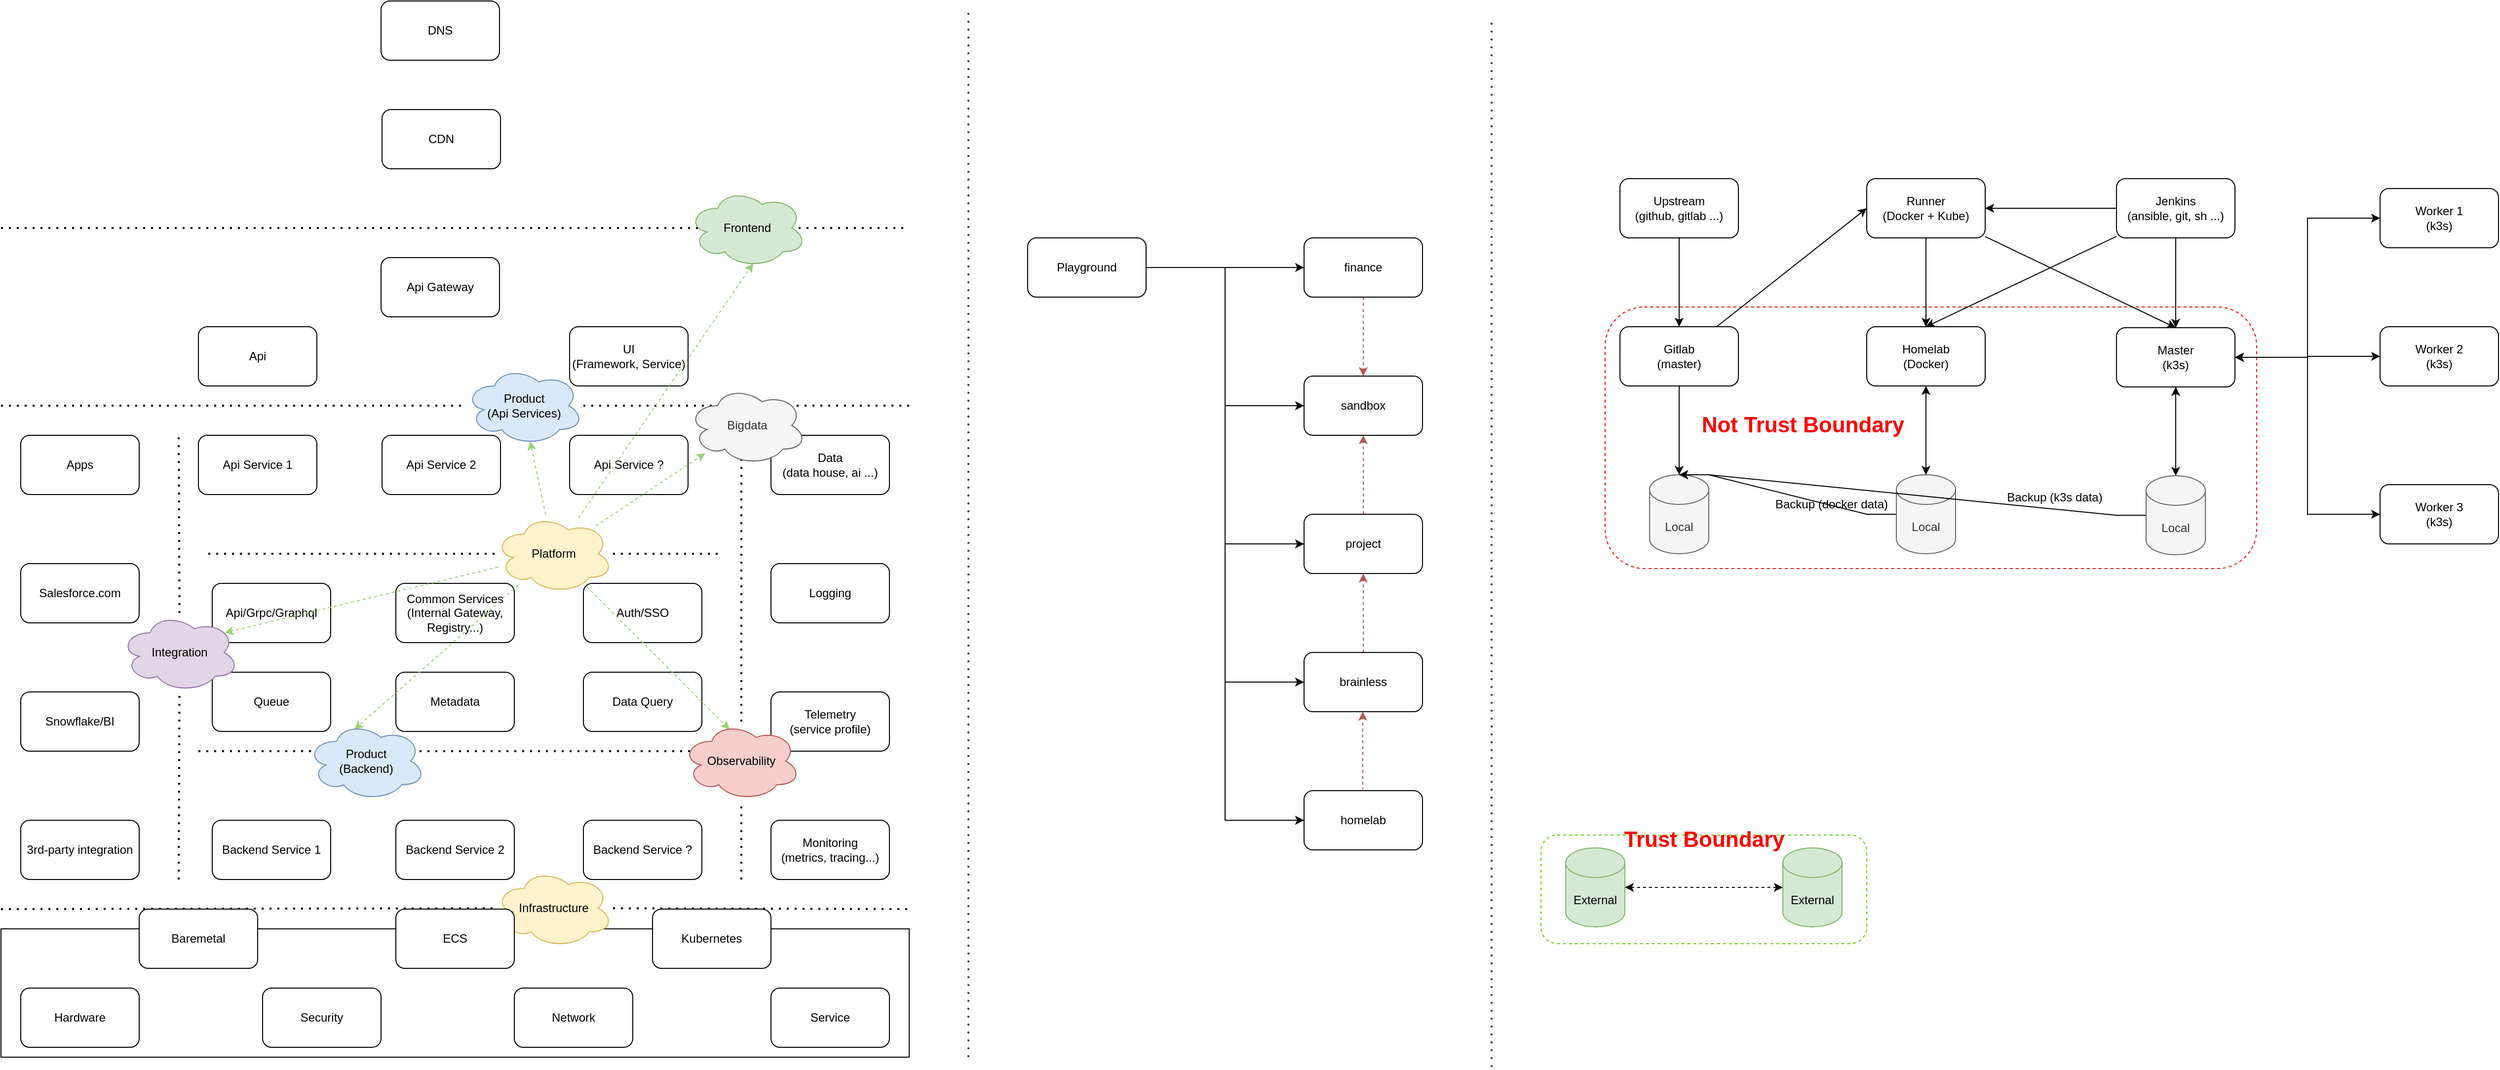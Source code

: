 <mxfile version="20.4.1" type="github">
  <diagram id="D4fAzZKvlrdj8TOEy_m-" name="Page-1">
    <mxGraphModel dx="1100" dy="1968" grid="1" gridSize="10" guides="1" tooltips="1" connect="1" arrows="1" fold="1" page="1" pageScale="1" pageWidth="850" pageHeight="1100" math="0" shadow="0">
      <root>
        <mxCell id="0" />
        <mxCell id="1" parent="0" />
        <mxCell id="CbuYBXAXurraJ-CGKKPz-29" value="" style="rounded=1;whiteSpace=wrap;html=1;dashed=1;fillColor=none;strokeColor=#FF0000;" parent="1" vertex="1">
          <mxGeometry x="1665" y="70" width="660" height="265" as="geometry" />
        </mxCell>
        <mxCell id="m_vW4j6HjIQTjGsOd7-y-6" value="" style="rounded=0;whiteSpace=wrap;html=1;" parent="1" vertex="1">
          <mxGeometry x="40" y="700" width="920" height="130" as="geometry" />
        </mxCell>
        <mxCell id="m_vW4j6HjIQTjGsOd7-y-1" value="" style="endArrow=none;dashed=1;html=1;dashPattern=1 3;strokeWidth=2;rounded=0;startArrow=none;" parent="1" source="m_vW4j6HjIQTjGsOd7-y-59" edge="1">
          <mxGeometry width="50" height="50" relative="1" as="geometry">
            <mxPoint x="40" y="680" as="sourcePoint" />
            <mxPoint x="960" y="680" as="targetPoint" />
          </mxGeometry>
        </mxCell>
        <mxCell id="m_vW4j6HjIQTjGsOd7-y-2" value="Hardware" style="rounded=1;whiteSpace=wrap;html=1;" parent="1" vertex="1">
          <mxGeometry x="60" y="760" width="120" height="60" as="geometry" />
        </mxCell>
        <mxCell id="m_vW4j6HjIQTjGsOd7-y-3" value="Security" style="rounded=1;whiteSpace=wrap;html=1;" parent="1" vertex="1">
          <mxGeometry x="305" y="760" width="120" height="60" as="geometry" />
        </mxCell>
        <mxCell id="m_vW4j6HjIQTjGsOd7-y-4" value="Network" style="rounded=1;whiteSpace=wrap;html=1;" parent="1" vertex="1">
          <mxGeometry x="560" y="760" width="120" height="60" as="geometry" />
        </mxCell>
        <mxCell id="m_vW4j6HjIQTjGsOd7-y-5" value="Service" style="rounded=1;whiteSpace=wrap;html=1;" parent="1" vertex="1">
          <mxGeometry x="820" y="760" width="120" height="60" as="geometry" />
        </mxCell>
        <mxCell id="m_vW4j6HjIQTjGsOd7-y-7" value="Monitoring&lt;br&gt;(metrics, tracing...)" style="rounded=1;whiteSpace=wrap;html=1;" parent="1" vertex="1">
          <mxGeometry x="820" y="590" width="120" height="60" as="geometry" />
        </mxCell>
        <mxCell id="m_vW4j6HjIQTjGsOd7-y-8" value="Telemetry&lt;br&gt;(service profile)" style="rounded=1;whiteSpace=wrap;html=1;" parent="1" vertex="1">
          <mxGeometry x="820" y="460" width="120" height="60" as="geometry" />
        </mxCell>
        <mxCell id="m_vW4j6HjIQTjGsOd7-y-9" value="Logging" style="rounded=1;whiteSpace=wrap;html=1;" parent="1" vertex="1">
          <mxGeometry x="820" y="330" width="120" height="60" as="geometry" />
        </mxCell>
        <mxCell id="m_vW4j6HjIQTjGsOd7-y-10" value="Data&lt;br&gt;(data house, ai ...)" style="rounded=1;whiteSpace=wrap;html=1;" parent="1" vertex="1">
          <mxGeometry x="820" y="200" width="120" height="60" as="geometry" />
        </mxCell>
        <mxCell id="m_vW4j6HjIQTjGsOd7-y-11" value="3rd-party integration" style="rounded=1;whiteSpace=wrap;html=1;" parent="1" vertex="1">
          <mxGeometry x="60" y="590" width="120" height="60" as="geometry" />
        </mxCell>
        <mxCell id="m_vW4j6HjIQTjGsOd7-y-12" value="Snowflake/BI" style="rounded=1;whiteSpace=wrap;html=1;" parent="1" vertex="1">
          <mxGeometry x="60" y="460" width="120" height="60" as="geometry" />
        </mxCell>
        <mxCell id="m_vW4j6HjIQTjGsOd7-y-13" value="Salesforce.com" style="rounded=1;whiteSpace=wrap;html=1;" parent="1" vertex="1">
          <mxGeometry x="60" y="330" width="120" height="60" as="geometry" />
        </mxCell>
        <mxCell id="m_vW4j6HjIQTjGsOd7-y-14" value="Apps" style="rounded=1;whiteSpace=wrap;html=1;" parent="1" vertex="1">
          <mxGeometry x="60" y="200" width="120" height="60" as="geometry" />
        </mxCell>
        <mxCell id="m_vW4j6HjIQTjGsOd7-y-15" value="" style="endArrow=none;dashed=1;html=1;dashPattern=1 3;strokeWidth=2;rounded=0;startArrow=none;" parent="1" source="m_vW4j6HjIQTjGsOd7-y-61" edge="1">
          <mxGeometry width="50" height="50" relative="1" as="geometry">
            <mxPoint x="220" y="650" as="sourcePoint" />
            <mxPoint x="220" y="200" as="targetPoint" />
          </mxGeometry>
        </mxCell>
        <mxCell id="m_vW4j6HjIQTjGsOd7-y-16" value="" style="endArrow=none;dashed=1;html=1;dashPattern=1 3;strokeWidth=2;rounded=0;startArrow=none;" parent="1" source="m_vW4j6HjIQTjGsOd7-y-50" edge="1">
          <mxGeometry width="50" height="50" relative="1" as="geometry">
            <mxPoint x="790" y="650" as="sourcePoint" />
            <mxPoint x="790" y="200" as="targetPoint" />
          </mxGeometry>
        </mxCell>
        <mxCell id="m_vW4j6HjIQTjGsOd7-y-19" value="Api/Grpc/Graphql" style="rounded=1;whiteSpace=wrap;html=1;" parent="1" vertex="1">
          <mxGeometry x="254" y="350" width="120" height="60" as="geometry" />
        </mxCell>
        <mxCell id="m_vW4j6HjIQTjGsOd7-y-20" value="Queue" style="rounded=1;whiteSpace=wrap;html=1;" parent="1" vertex="1">
          <mxGeometry x="254" y="440" width="120" height="60" as="geometry" />
        </mxCell>
        <mxCell id="m_vW4j6HjIQTjGsOd7-y-21" value="Data Query" style="rounded=1;whiteSpace=wrap;html=1;" parent="1" vertex="1">
          <mxGeometry x="630" y="440" width="120" height="60" as="geometry" />
        </mxCell>
        <mxCell id="m_vW4j6HjIQTjGsOd7-y-22" value="Common Services&lt;br&gt;(Internal Gateway, Registry...)" style="rounded=1;whiteSpace=wrap;html=1;" parent="1" vertex="1">
          <mxGeometry x="440" y="350" width="120" height="60" as="geometry" />
        </mxCell>
        <mxCell id="m_vW4j6HjIQTjGsOd7-y-23" value="" style="endArrow=none;dashed=1;html=1;dashPattern=1 3;strokeWidth=2;rounded=0;" parent="1" edge="1">
          <mxGeometry width="50" height="50" relative="1" as="geometry">
            <mxPoint x="240" y="520" as="sourcePoint" />
            <mxPoint x="760" y="520" as="targetPoint" />
          </mxGeometry>
        </mxCell>
        <mxCell id="m_vW4j6HjIQTjGsOd7-y-24" value="" style="endArrow=none;dashed=1;html=1;dashPattern=1 3;strokeWidth=2;rounded=0;startArrow=none;" parent="1" source="m_vW4j6HjIQTjGsOd7-y-52" edge="1">
          <mxGeometry width="50" height="50" relative="1" as="geometry">
            <mxPoint x="250" y="320" as="sourcePoint" />
            <mxPoint x="770" y="320" as="targetPoint" />
          </mxGeometry>
        </mxCell>
        <mxCell id="m_vW4j6HjIQTjGsOd7-y-25" value="Backend Service 1" style="rounded=1;whiteSpace=wrap;html=1;" parent="1" vertex="1">
          <mxGeometry x="254" y="590" width="120" height="60" as="geometry" />
        </mxCell>
        <mxCell id="m_vW4j6HjIQTjGsOd7-y-26" value="Backend Service 2" style="rounded=1;whiteSpace=wrap;html=1;" parent="1" vertex="1">
          <mxGeometry x="440" y="590" width="120" height="60" as="geometry" />
        </mxCell>
        <mxCell id="m_vW4j6HjIQTjGsOd7-y-27" value="Backend Service ?" style="rounded=1;whiteSpace=wrap;html=1;" parent="1" vertex="1">
          <mxGeometry x="630" y="590" width="120" height="60" as="geometry" />
        </mxCell>
        <mxCell id="m_vW4j6HjIQTjGsOd7-y-28" value="Api Service 1" style="rounded=1;whiteSpace=wrap;html=1;" parent="1" vertex="1">
          <mxGeometry x="240" y="200" width="120" height="60" as="geometry" />
        </mxCell>
        <mxCell id="m_vW4j6HjIQTjGsOd7-y-29" value="Api Service 2" style="rounded=1;whiteSpace=wrap;html=1;" parent="1" vertex="1">
          <mxGeometry x="426" y="200" width="120" height="60" as="geometry" />
        </mxCell>
        <mxCell id="m_vW4j6HjIQTjGsOd7-y-30" value="Api Service ?" style="rounded=1;whiteSpace=wrap;html=1;" parent="1" vertex="1">
          <mxGeometry x="616" y="200" width="120" height="60" as="geometry" />
        </mxCell>
        <mxCell id="m_vW4j6HjIQTjGsOd7-y-31" value="" style="endArrow=none;dashed=1;html=1;dashPattern=1 3;strokeWidth=2;rounded=0;startArrow=none;" parent="1" source="m_vW4j6HjIQTjGsOd7-y-53" edge="1">
          <mxGeometry width="50" height="50" relative="1" as="geometry">
            <mxPoint x="40" y="170" as="sourcePoint" />
            <mxPoint x="960" y="170" as="targetPoint" />
          </mxGeometry>
        </mxCell>
        <mxCell id="m_vW4j6HjIQTjGsOd7-y-32" value="Api Gateway" style="rounded=1;whiteSpace=wrap;html=1;" parent="1" vertex="1">
          <mxGeometry x="425" y="20" width="120" height="60" as="geometry" />
        </mxCell>
        <mxCell id="m_vW4j6HjIQTjGsOd7-y-33" value="Auth/SSO" style="rounded=1;whiteSpace=wrap;html=1;" parent="1" vertex="1">
          <mxGeometry x="630" y="350" width="120" height="60" as="geometry" />
        </mxCell>
        <mxCell id="m_vW4j6HjIQTjGsOd7-y-34" value="Metadata" style="rounded=1;whiteSpace=wrap;html=1;" parent="1" vertex="1">
          <mxGeometry x="440" y="440" width="120" height="60" as="geometry" />
        </mxCell>
        <mxCell id="m_vW4j6HjIQTjGsOd7-y-35" value="UI&lt;br&gt;(Framework, Service)" style="rounded=1;whiteSpace=wrap;html=1;" parent="1" vertex="1">
          <mxGeometry x="616" y="90" width="120" height="60" as="geometry" />
        </mxCell>
        <mxCell id="m_vW4j6HjIQTjGsOd7-y-36" value="Api" style="rounded=1;whiteSpace=wrap;html=1;" parent="1" vertex="1">
          <mxGeometry x="240" y="90" width="120" height="60" as="geometry" />
        </mxCell>
        <mxCell id="m_vW4j6HjIQTjGsOd7-y-37" value="CDN" style="rounded=1;whiteSpace=wrap;html=1;" parent="1" vertex="1">
          <mxGeometry x="426" y="-130" width="120" height="60" as="geometry" />
        </mxCell>
        <mxCell id="m_vW4j6HjIQTjGsOd7-y-38" value="DNS" style="rounded=1;whiteSpace=wrap;html=1;" parent="1" vertex="1">
          <mxGeometry x="425" y="-240" width="120" height="60" as="geometry" />
        </mxCell>
        <mxCell id="m_vW4j6HjIQTjGsOd7-y-49" value="" style="endArrow=none;dashed=1;html=1;dashPattern=1 3;strokeWidth=2;rounded=0;" parent="1" edge="1">
          <mxGeometry width="50" height="50" relative="1" as="geometry">
            <mxPoint x="40" y="-10" as="sourcePoint" />
            <mxPoint x="960" y="-10" as="targetPoint" />
          </mxGeometry>
        </mxCell>
        <mxCell id="m_vW4j6HjIQTjGsOd7-y-51" value="Bigdata" style="ellipse;shape=cloud;whiteSpace=wrap;html=1;fillColor=#f5f5f5;fontColor=#333333;strokeColor=#666666;" parent="1" vertex="1">
          <mxGeometry x="736" y="150" width="120" height="80" as="geometry" />
        </mxCell>
        <mxCell id="m_vW4j6HjIQTjGsOd7-y-53" value="Product&lt;br&gt;(Api Services)" style="ellipse;shape=cloud;whiteSpace=wrap;html=1;fillColor=#dae8fc;strokeColor=#6c8ebf;" parent="1" vertex="1">
          <mxGeometry x="510" y="130" width="120" height="80" as="geometry" />
        </mxCell>
        <mxCell id="m_vW4j6HjIQTjGsOd7-y-54" value="" style="endArrow=none;dashed=1;html=1;dashPattern=1 3;strokeWidth=2;rounded=0;" parent="1" target="m_vW4j6HjIQTjGsOd7-y-53" edge="1">
          <mxGeometry width="50" height="50" relative="1" as="geometry">
            <mxPoint x="40" y="170" as="sourcePoint" />
            <mxPoint x="960" y="170" as="targetPoint" />
          </mxGeometry>
        </mxCell>
        <mxCell id="m_vW4j6HjIQTjGsOd7-y-67" style="edgeStyle=none;rounded=0;orthogonalLoop=1;jettySize=auto;html=1;entryX=0.55;entryY=0.95;entryDx=0;entryDy=0;entryPerimeter=0;dashed=1;strokeColor=#97D077;" parent="1" source="m_vW4j6HjIQTjGsOd7-y-52" target="m_vW4j6HjIQTjGsOd7-y-57" edge="1">
          <mxGeometry relative="1" as="geometry" />
        </mxCell>
        <mxCell id="m_vW4j6HjIQTjGsOd7-y-68" style="edgeStyle=none;rounded=0;orthogonalLoop=1;jettySize=auto;html=1;entryX=0.4;entryY=0.1;entryDx=0;entryDy=0;entryPerimeter=0;dashed=1;strokeColor=#97D077;" parent="1" source="m_vW4j6HjIQTjGsOd7-y-52" target="m_vW4j6HjIQTjGsOd7-y-58" edge="1">
          <mxGeometry relative="1" as="geometry" />
        </mxCell>
        <mxCell id="m_vW4j6HjIQTjGsOd7-y-69" style="edgeStyle=none;rounded=0;orthogonalLoop=1;jettySize=auto;html=1;entryX=0.4;entryY=0.1;entryDx=0;entryDy=0;entryPerimeter=0;dashed=1;strokeColor=#97D077;" parent="1" source="m_vW4j6HjIQTjGsOd7-y-52" target="m_vW4j6HjIQTjGsOd7-y-50" edge="1">
          <mxGeometry relative="1" as="geometry" />
        </mxCell>
        <mxCell id="m_vW4j6HjIQTjGsOd7-y-70" style="edgeStyle=none;rounded=0;orthogonalLoop=1;jettySize=auto;html=1;entryX=0.88;entryY=0.25;entryDx=0;entryDy=0;entryPerimeter=0;dashed=1;strokeColor=#97D077;" parent="1" source="m_vW4j6HjIQTjGsOd7-y-52" target="m_vW4j6HjIQTjGsOd7-y-61" edge="1">
          <mxGeometry relative="1" as="geometry" />
        </mxCell>
        <mxCell id="m_vW4j6HjIQTjGsOd7-y-71" style="edgeStyle=none;rounded=0;orthogonalLoop=1;jettySize=auto;html=1;entryX=0.55;entryY=0.95;entryDx=0;entryDy=0;entryPerimeter=0;dashed=1;strokeColor=#97D077;" parent="1" source="m_vW4j6HjIQTjGsOd7-y-52" target="m_vW4j6HjIQTjGsOd7-y-53" edge="1">
          <mxGeometry relative="1" as="geometry" />
        </mxCell>
        <mxCell id="m_vW4j6HjIQTjGsOd7-y-74" style="edgeStyle=none;rounded=0;orthogonalLoop=1;jettySize=auto;html=1;dashed=1;strokeColor=#97D077;" parent="1" source="m_vW4j6HjIQTjGsOd7-y-52" target="m_vW4j6HjIQTjGsOd7-y-51" edge="1">
          <mxGeometry relative="1" as="geometry" />
        </mxCell>
        <mxCell id="m_vW4j6HjIQTjGsOd7-y-52" value="Platform" style="ellipse;shape=cloud;whiteSpace=wrap;html=1;fillColor=#fff2cc;strokeColor=#d6b656;" parent="1" vertex="1">
          <mxGeometry x="540" y="280" width="120" height="80" as="geometry" />
        </mxCell>
        <mxCell id="m_vW4j6HjIQTjGsOd7-y-55" value="" style="endArrow=none;dashed=1;html=1;dashPattern=1 3;strokeWidth=2;rounded=0;" parent="1" target="m_vW4j6HjIQTjGsOd7-y-52" edge="1">
          <mxGeometry width="50" height="50" relative="1" as="geometry">
            <mxPoint x="250" y="320" as="sourcePoint" />
            <mxPoint x="770" y="320" as="targetPoint" />
          </mxGeometry>
        </mxCell>
        <mxCell id="m_vW4j6HjIQTjGsOd7-y-50" value="Observability" style="ellipse;shape=cloud;whiteSpace=wrap;html=1;fillColor=#f8cecc;strokeColor=#b85450;" parent="1" vertex="1">
          <mxGeometry x="730" y="490" width="120" height="80" as="geometry" />
        </mxCell>
        <mxCell id="m_vW4j6HjIQTjGsOd7-y-56" value="" style="endArrow=none;dashed=1;html=1;dashPattern=1 3;strokeWidth=2;rounded=0;" parent="1" target="m_vW4j6HjIQTjGsOd7-y-50" edge="1">
          <mxGeometry width="50" height="50" relative="1" as="geometry">
            <mxPoint x="790" y="650" as="sourcePoint" />
            <mxPoint x="790" y="200" as="targetPoint" />
          </mxGeometry>
        </mxCell>
        <mxCell id="m_vW4j6HjIQTjGsOd7-y-57" value="Frontend" style="ellipse;shape=cloud;whiteSpace=wrap;html=1;fillColor=#d5e8d4;strokeColor=#82b366;" parent="1" vertex="1">
          <mxGeometry x="736" y="-50" width="120" height="80" as="geometry" />
        </mxCell>
        <mxCell id="m_vW4j6HjIQTjGsOd7-y-58" value="Product &lt;br&gt;(Backend)" style="ellipse;shape=cloud;whiteSpace=wrap;html=1;fillColor=#dae8fc;strokeColor=#6c8ebf;" parent="1" vertex="1">
          <mxGeometry x="350" y="490" width="120" height="80" as="geometry" />
        </mxCell>
        <mxCell id="m_vW4j6HjIQTjGsOd7-y-59" value="Infrastructure" style="ellipse;shape=cloud;whiteSpace=wrap;html=1;fillColor=#fff2cc;strokeColor=#d6b656;" parent="1" vertex="1">
          <mxGeometry x="540" y="639" width="120" height="80" as="geometry" />
        </mxCell>
        <mxCell id="m_vW4j6HjIQTjGsOd7-y-60" value="" style="endArrow=none;dashed=1;html=1;dashPattern=1 3;strokeWidth=2;rounded=0;" parent="1" target="m_vW4j6HjIQTjGsOd7-y-59" edge="1">
          <mxGeometry width="50" height="50" relative="1" as="geometry">
            <mxPoint x="40" y="680" as="sourcePoint" />
            <mxPoint x="960" y="680" as="targetPoint" />
          </mxGeometry>
        </mxCell>
        <mxCell id="m_vW4j6HjIQTjGsOd7-y-61" value="Integration" style="ellipse;shape=cloud;whiteSpace=wrap;html=1;fillColor=#e1d5e7;strokeColor=#9673a6;" parent="1" vertex="1">
          <mxGeometry x="161" y="380" width="120" height="80" as="geometry" />
        </mxCell>
        <mxCell id="m_vW4j6HjIQTjGsOd7-y-62" value="" style="endArrow=none;dashed=1;html=1;dashPattern=1 3;strokeWidth=2;rounded=0;" parent="1" target="m_vW4j6HjIQTjGsOd7-y-61" edge="1">
          <mxGeometry width="50" height="50" relative="1" as="geometry">
            <mxPoint x="220" y="650" as="sourcePoint" />
            <mxPoint x="220" y="200" as="targetPoint" />
          </mxGeometry>
        </mxCell>
        <mxCell id="m_vW4j6HjIQTjGsOd7-y-63" value="Kubernetes" style="rounded=1;whiteSpace=wrap;html=1;" parent="1" vertex="1">
          <mxGeometry x="700" y="680" width="120" height="60" as="geometry" />
        </mxCell>
        <mxCell id="m_vW4j6HjIQTjGsOd7-y-64" value="ECS" style="rounded=1;whiteSpace=wrap;html=1;" parent="1" vertex="1">
          <mxGeometry x="440" y="680" width="120" height="60" as="geometry" />
        </mxCell>
        <mxCell id="m_vW4j6HjIQTjGsOd7-y-65" value="Baremetal" style="rounded=1;whiteSpace=wrap;html=1;" parent="1" vertex="1">
          <mxGeometry x="180" y="680" width="120" height="60" as="geometry" />
        </mxCell>
        <mxCell id="m_vW4j6HjIQTjGsOd7-y-75" value="" style="endArrow=none;dashed=1;html=1;dashPattern=1 3;strokeWidth=2;rounded=0;strokeColor=#4D4D4D;" parent="1" edge="1">
          <mxGeometry width="50" height="50" relative="1" as="geometry">
            <mxPoint x="1020" y="830" as="sourcePoint" />
            <mxPoint x="1020" y="-230" as="targetPoint" />
          </mxGeometry>
        </mxCell>
        <mxCell id="vuD4Z6QEqdrIx2pKLMRU-5" style="edgeStyle=orthogonalEdgeStyle;rounded=0;orthogonalLoop=1;jettySize=auto;html=1;entryX=0;entryY=0.5;entryDx=0;entryDy=0;" parent="1" source="m_vW4j6HjIQTjGsOd7-y-76" target="vuD4Z6QEqdrIx2pKLMRU-1" edge="1">
          <mxGeometry relative="1" as="geometry" />
        </mxCell>
        <mxCell id="vuD4Z6QEqdrIx2pKLMRU-6" style="edgeStyle=orthogonalEdgeStyle;rounded=0;orthogonalLoop=1;jettySize=auto;html=1;entryX=0;entryY=0.5;entryDx=0;entryDy=0;" parent="1" source="m_vW4j6HjIQTjGsOd7-y-76" target="vuD4Z6QEqdrIx2pKLMRU-2" edge="1">
          <mxGeometry relative="1" as="geometry" />
        </mxCell>
        <mxCell id="vuD4Z6QEqdrIx2pKLMRU-7" style="edgeStyle=orthogonalEdgeStyle;rounded=0;orthogonalLoop=1;jettySize=auto;html=1;entryX=0;entryY=0.5;entryDx=0;entryDy=0;" parent="1" source="m_vW4j6HjIQTjGsOd7-y-76" target="vuD4Z6QEqdrIx2pKLMRU-4" edge="1">
          <mxGeometry relative="1" as="geometry" />
        </mxCell>
        <mxCell id="vuD4Z6QEqdrIx2pKLMRU-8" style="edgeStyle=orthogonalEdgeStyle;rounded=0;orthogonalLoop=1;jettySize=auto;html=1;entryX=0;entryY=0.5;entryDx=0;entryDy=0;" parent="1" source="m_vW4j6HjIQTjGsOd7-y-76" target="vuD4Z6QEqdrIx2pKLMRU-3" edge="1">
          <mxGeometry relative="1" as="geometry" />
        </mxCell>
        <mxCell id="oc1FFSZrMLtLn4UhKEiM-2" style="edgeStyle=orthogonalEdgeStyle;rounded=0;orthogonalLoop=1;jettySize=auto;html=1;entryX=0;entryY=0.5;entryDx=0;entryDy=0;" edge="1" parent="1" source="m_vW4j6HjIQTjGsOd7-y-76" target="oc1FFSZrMLtLn4UhKEiM-1">
          <mxGeometry relative="1" as="geometry" />
        </mxCell>
        <mxCell id="m_vW4j6HjIQTjGsOd7-y-76" value="Playground" style="rounded=1;whiteSpace=wrap;html=1;" parent="1" vertex="1">
          <mxGeometry x="1080" width="120" height="60" as="geometry" />
        </mxCell>
        <mxCell id="vuD4Z6QEqdrIx2pKLMRU-11" style="edgeStyle=orthogonalEdgeStyle;rounded=0;orthogonalLoop=1;jettySize=auto;html=1;entryX=0.5;entryY=0;entryDx=0;entryDy=0;dashed=1;fillColor=#f8cecc;strokeColor=#b85450;" parent="1" source="vuD4Z6QEqdrIx2pKLMRU-1" target="vuD4Z6QEqdrIx2pKLMRU-2" edge="1">
          <mxGeometry relative="1" as="geometry" />
        </mxCell>
        <mxCell id="vuD4Z6QEqdrIx2pKLMRU-1" value="finance" style="rounded=1;whiteSpace=wrap;html=1;" parent="1" vertex="1">
          <mxGeometry x="1360" width="120" height="60" as="geometry" />
        </mxCell>
        <mxCell id="vuD4Z6QEqdrIx2pKLMRU-2" value="sandbox" style="rounded=1;whiteSpace=wrap;html=1;" parent="1" vertex="1">
          <mxGeometry x="1360" y="140" width="120" height="60" as="geometry" />
        </mxCell>
        <mxCell id="vuD4Z6QEqdrIx2pKLMRU-9" style="edgeStyle=orthogonalEdgeStyle;rounded=0;orthogonalLoop=1;jettySize=auto;html=1;entryX=0.5;entryY=1;entryDx=0;entryDy=0;dashed=1;fillColor=#f8cecc;strokeColor=#b85450;" parent="1" source="vuD4Z6QEqdrIx2pKLMRU-3" target="vuD4Z6QEqdrIx2pKLMRU-4" edge="1">
          <mxGeometry relative="1" as="geometry" />
        </mxCell>
        <mxCell id="vuD4Z6QEqdrIx2pKLMRU-3" value="brainless" style="rounded=1;whiteSpace=wrap;html=1;" parent="1" vertex="1">
          <mxGeometry x="1360" y="420" width="120" height="60" as="geometry" />
        </mxCell>
        <mxCell id="vuD4Z6QEqdrIx2pKLMRU-10" style="edgeStyle=orthogonalEdgeStyle;rounded=0;orthogonalLoop=1;jettySize=auto;html=1;entryX=0.5;entryY=1;entryDx=0;entryDy=0;dashed=1;fillColor=#f8cecc;strokeColor=#b85450;" parent="1" source="vuD4Z6QEqdrIx2pKLMRU-4" target="vuD4Z6QEqdrIx2pKLMRU-2" edge="1">
          <mxGeometry relative="1" as="geometry" />
        </mxCell>
        <mxCell id="vuD4Z6QEqdrIx2pKLMRU-4" value="project" style="rounded=1;whiteSpace=wrap;html=1;" parent="1" vertex="1">
          <mxGeometry x="1360" y="280" width="120" height="60" as="geometry" />
        </mxCell>
        <mxCell id="CbuYBXAXurraJ-CGKKPz-1" value="" style="endArrow=none;dashed=1;html=1;dashPattern=1 3;strokeWidth=2;rounded=0;strokeColor=#4D4D4D;" parent="1" edge="1">
          <mxGeometry width="50" height="50" relative="1" as="geometry">
            <mxPoint x="1550" y="840" as="sourcePoint" />
            <mxPoint x="1550" y="-220" as="targetPoint" />
          </mxGeometry>
        </mxCell>
        <mxCell id="CbuYBXAXurraJ-CGKKPz-14" style="edgeStyle=orthogonalEdgeStyle;rounded=0;orthogonalLoop=1;jettySize=auto;html=1;entryX=0.5;entryY=0;entryDx=0;entryDy=0;entryPerimeter=0;startArrow=none;startFill=0;" parent="1" source="CbuYBXAXurraJ-CGKKPz-2" target="CbuYBXAXurraJ-CGKKPz-5" edge="1">
          <mxGeometry relative="1" as="geometry" />
        </mxCell>
        <mxCell id="CbuYBXAXurraJ-CGKKPz-47" style="edgeStyle=none;rounded=0;orthogonalLoop=1;jettySize=auto;html=1;entryX=0;entryY=0.5;entryDx=0;entryDy=0;fontSize=12;fontColor=#66CC00;startArrow=none;startFill=0;" parent="1" source="CbuYBXAXurraJ-CGKKPz-2" target="CbuYBXAXurraJ-CGKKPz-45" edge="1">
          <mxGeometry relative="1" as="geometry" />
        </mxCell>
        <mxCell id="CbuYBXAXurraJ-CGKKPz-2" value="Gitlab&lt;br&gt;(master)" style="rounded=1;whiteSpace=wrap;html=1;" parent="1" vertex="1">
          <mxGeometry x="1680" y="90" width="120" height="60" as="geometry" />
        </mxCell>
        <mxCell id="CbuYBXAXurraJ-CGKKPz-10" style="edgeStyle=orthogonalEdgeStyle;rounded=0;orthogonalLoop=1;jettySize=auto;html=1;entryX=0.5;entryY=0;entryDx=0;entryDy=0;entryPerimeter=0;startArrow=classic;startFill=1;" parent="1" source="CbuYBXAXurraJ-CGKKPz-3" target="CbuYBXAXurraJ-CGKKPz-6" edge="1">
          <mxGeometry relative="1" as="geometry" />
        </mxCell>
        <mxCell id="CbuYBXAXurraJ-CGKKPz-3" value="Homelab&lt;br&gt;(Docker)" style="rounded=1;whiteSpace=wrap;html=1;" parent="1" vertex="1">
          <mxGeometry x="1930" y="90" width="120" height="60" as="geometry" />
        </mxCell>
        <mxCell id="CbuYBXAXurraJ-CGKKPz-11" style="edgeStyle=orthogonalEdgeStyle;rounded=0;orthogonalLoop=1;jettySize=auto;html=1;entryX=0.5;entryY=0;entryDx=0;entryDy=0;entryPerimeter=0;startArrow=classic;startFill=1;" parent="1" source="CbuYBXAXurraJ-CGKKPz-4" target="CbuYBXAXurraJ-CGKKPz-7" edge="1">
          <mxGeometry relative="1" as="geometry" />
        </mxCell>
        <mxCell id="CbuYBXAXurraJ-CGKKPz-22" style="edgeStyle=orthogonalEdgeStyle;rounded=0;orthogonalLoop=1;jettySize=auto;html=1;entryX=0;entryY=0.5;entryDx=0;entryDy=0;startArrow=classic;startFill=1;" parent="1" source="CbuYBXAXurraJ-CGKKPz-4" target="CbuYBXAXurraJ-CGKKPz-19" edge="1">
          <mxGeometry relative="1" as="geometry" />
        </mxCell>
        <mxCell id="CbuYBXAXurraJ-CGKKPz-23" style="edgeStyle=orthogonalEdgeStyle;rounded=0;orthogonalLoop=1;jettySize=auto;html=1;entryX=0;entryY=0.5;entryDx=0;entryDy=0;startArrow=classic;startFill=1;" parent="1" source="CbuYBXAXurraJ-CGKKPz-4" target="CbuYBXAXurraJ-CGKKPz-20" edge="1">
          <mxGeometry relative="1" as="geometry" />
        </mxCell>
        <mxCell id="CbuYBXAXurraJ-CGKKPz-24" style="edgeStyle=orthogonalEdgeStyle;rounded=0;orthogonalLoop=1;jettySize=auto;html=1;entryX=0;entryY=0.5;entryDx=0;entryDy=0;startArrow=classic;startFill=1;" parent="1" source="CbuYBXAXurraJ-CGKKPz-4" target="CbuYBXAXurraJ-CGKKPz-21" edge="1">
          <mxGeometry relative="1" as="geometry" />
        </mxCell>
        <mxCell id="CbuYBXAXurraJ-CGKKPz-4" value="Master&lt;br&gt;(k3s)" style="rounded=1;whiteSpace=wrap;html=1;" parent="1" vertex="1">
          <mxGeometry x="2183" y="91" width="120" height="60" as="geometry" />
        </mxCell>
        <mxCell id="CbuYBXAXurraJ-CGKKPz-5" value="Local" style="shape=cylinder3;whiteSpace=wrap;html=1;boundedLbl=1;backgroundOutline=1;size=15;fillColor=#f5f5f5;fontColor=#333333;strokeColor=#666666;" parent="1" vertex="1">
          <mxGeometry x="1710" y="240" width="60" height="80" as="geometry" />
        </mxCell>
        <mxCell id="CbuYBXAXurraJ-CGKKPz-39" style="edgeStyle=entityRelationEdgeStyle;rounded=0;orthogonalLoop=1;jettySize=auto;html=1;entryX=0.5;entryY=0;entryDx=0;entryDy=0;entryPerimeter=0;fontSize=22;fontColor=#FF0000;startArrow=none;startFill=0;" parent="1" source="CbuYBXAXurraJ-CGKKPz-6" target="CbuYBXAXurraJ-CGKKPz-5" edge="1">
          <mxGeometry relative="1" as="geometry" />
        </mxCell>
        <mxCell id="CbuYBXAXurraJ-CGKKPz-6" value="Local" style="shape=cylinder3;whiteSpace=wrap;html=1;boundedLbl=1;backgroundOutline=1;size=15;fillColor=#f5f5f5;fontColor=#333333;strokeColor=#666666;" parent="1" vertex="1">
          <mxGeometry x="1960" y="240" width="60" height="80" as="geometry" />
        </mxCell>
        <mxCell id="CbuYBXAXurraJ-CGKKPz-40" style="edgeStyle=entityRelationEdgeStyle;rounded=0;orthogonalLoop=1;jettySize=auto;html=1;entryX=0.5;entryY=0;entryDx=0;entryDy=0;entryPerimeter=0;fontSize=22;fontColor=#66CC00;startArrow=none;startFill=0;" parent="1" source="CbuYBXAXurraJ-CGKKPz-7" target="CbuYBXAXurraJ-CGKKPz-5" edge="1">
          <mxGeometry relative="1" as="geometry" />
        </mxCell>
        <mxCell id="CbuYBXAXurraJ-CGKKPz-7" value="Local" style="shape=cylinder3;whiteSpace=wrap;html=1;boundedLbl=1;backgroundOutline=1;size=15;fillColor=#f5f5f5;fontColor=#333333;strokeColor=#666666;" parent="1" vertex="1">
          <mxGeometry x="2213" y="241" width="60" height="80" as="geometry" />
        </mxCell>
        <mxCell id="CbuYBXAXurraJ-CGKKPz-19" value="Worker 1&lt;br&gt;(k3s)" style="rounded=1;whiteSpace=wrap;html=1;" parent="1" vertex="1">
          <mxGeometry x="2450" y="-50" width="120" height="60" as="geometry" />
        </mxCell>
        <mxCell id="CbuYBXAXurraJ-CGKKPz-20" value="Worker 2&lt;br&gt;(k3s)" style="rounded=1;whiteSpace=wrap;html=1;" parent="1" vertex="1">
          <mxGeometry x="2450" y="90" width="120" height="60" as="geometry" />
        </mxCell>
        <mxCell id="CbuYBXAXurraJ-CGKKPz-21" value="Worker 3&lt;br&gt;(k3s)" style="rounded=1;whiteSpace=wrap;html=1;" parent="1" vertex="1">
          <mxGeometry x="2450" y="250" width="120" height="60" as="geometry" />
        </mxCell>
        <mxCell id="CbuYBXAXurraJ-CGKKPz-46" style="rounded=0;orthogonalLoop=1;jettySize=auto;html=1;entryX=0.5;entryY=0;entryDx=0;entryDy=0;fontSize=12;fontColor=#66CC00;startArrow=none;startFill=0;" parent="1" source="CbuYBXAXurraJ-CGKKPz-25" target="CbuYBXAXurraJ-CGKKPz-2" edge="1">
          <mxGeometry relative="1" as="geometry" />
        </mxCell>
        <mxCell id="CbuYBXAXurraJ-CGKKPz-25" value="Upstream&lt;br&gt;(github, gitlab ...)" style="rounded=1;whiteSpace=wrap;html=1;" parent="1" vertex="1">
          <mxGeometry x="1680" y="-60" width="120" height="60" as="geometry" />
        </mxCell>
        <mxCell id="CbuYBXAXurraJ-CGKKPz-35" value="Not Trust Boundary" style="text;html=1;align=center;verticalAlign=middle;resizable=0;points=[];autosize=1;strokeColor=none;fillColor=none;fontColor=#FF0000;fontStyle=1;fontSize=22;" parent="1" vertex="1">
          <mxGeometry x="1750" y="170" width="230" height="40" as="geometry" />
        </mxCell>
        <mxCell id="CbuYBXAXurraJ-CGKKPz-42" value="&lt;font color=&quot;#000000&quot;&gt;&lt;span style=&quot;font-size: 12px;&quot;&gt;Backup (k3s data)&lt;br&gt;&lt;/span&gt;&lt;/font&gt;" style="text;html=1;align=center;verticalAlign=middle;resizable=0;points=[];autosize=1;strokeColor=none;fillColor=none;fontSize=22;fontColor=#FF0000;" parent="1" vertex="1">
          <mxGeometry x="2060" y="240" width="120" height="40" as="geometry" />
        </mxCell>
        <mxCell id="CbuYBXAXurraJ-CGKKPz-43" value="&lt;font color=&quot;#000000&quot;&gt;&lt;span style=&quot;font-size: 12px;&quot;&gt;Backup (docker data)&lt;br&gt;&lt;/span&gt;&lt;/font&gt;" style="text;html=1;align=center;verticalAlign=middle;resizable=0;points=[];autosize=1;strokeColor=none;fillColor=none;fontSize=22;fontColor=#FF0000;" parent="1" vertex="1">
          <mxGeometry x="1824" y="247" width="140" height="40" as="geometry" />
        </mxCell>
        <mxCell id="CbuYBXAXurraJ-CGKKPz-48" style="edgeStyle=none;rounded=0;orthogonalLoop=1;jettySize=auto;html=1;fontSize=12;fontColor=#66CC00;startArrow=none;startFill=0;" parent="1" source="CbuYBXAXurraJ-CGKKPz-45" target="CbuYBXAXurraJ-CGKKPz-3" edge="1">
          <mxGeometry relative="1" as="geometry" />
        </mxCell>
        <mxCell id="CbuYBXAXurraJ-CGKKPz-49" style="edgeStyle=none;rounded=0;orthogonalLoop=1;jettySize=auto;html=1;entryX=0.5;entryY=0;entryDx=0;entryDy=0;fontSize=12;fontColor=#66CC00;startArrow=none;startFill=0;" parent="1" source="CbuYBXAXurraJ-CGKKPz-45" target="CbuYBXAXurraJ-CGKKPz-4" edge="1">
          <mxGeometry relative="1" as="geometry" />
        </mxCell>
        <mxCell id="CbuYBXAXurraJ-CGKKPz-45" value="Runner&lt;br&gt;(Docker + Kube)" style="rounded=1;whiteSpace=wrap;html=1;" parent="1" vertex="1">
          <mxGeometry x="1930" y="-60" width="120" height="60" as="geometry" />
        </mxCell>
        <mxCell id="CbuYBXAXurraJ-CGKKPz-51" style="edgeStyle=none;rounded=0;orthogonalLoop=1;jettySize=auto;html=1;entryX=1;entryY=0.5;entryDx=0;entryDy=0;fontSize=12;fontColor=#66CC00;startArrow=none;startFill=0;" parent="1" source="CbuYBXAXurraJ-CGKKPz-50" target="CbuYBXAXurraJ-CGKKPz-45" edge="1">
          <mxGeometry relative="1" as="geometry" />
        </mxCell>
        <mxCell id="CbuYBXAXurraJ-CGKKPz-52" style="edgeStyle=none;rounded=0;orthogonalLoop=1;jettySize=auto;html=1;entryX=0.5;entryY=0;entryDx=0;entryDy=0;fontSize=12;fontColor=#66CC00;startArrow=none;startFill=0;" parent="1" source="CbuYBXAXurraJ-CGKKPz-50" target="CbuYBXAXurraJ-CGKKPz-3" edge="1">
          <mxGeometry relative="1" as="geometry" />
        </mxCell>
        <mxCell id="CbuYBXAXurraJ-CGKKPz-53" style="edgeStyle=none;rounded=0;orthogonalLoop=1;jettySize=auto;html=1;entryX=0.5;entryY=0;entryDx=0;entryDy=0;fontSize=12;fontColor=#66CC00;startArrow=none;startFill=0;" parent="1" source="CbuYBXAXurraJ-CGKKPz-50" target="CbuYBXAXurraJ-CGKKPz-4" edge="1">
          <mxGeometry relative="1" as="geometry" />
        </mxCell>
        <mxCell id="CbuYBXAXurraJ-CGKKPz-50" value="Jenkins&lt;br&gt;(ansible, git, sh ...)" style="rounded=1;whiteSpace=wrap;html=1;" parent="1" vertex="1">
          <mxGeometry x="2183" y="-60" width="120" height="60" as="geometry" />
        </mxCell>
        <mxCell id="oc1FFSZrMLtLn4UhKEiM-1" value="homelab" style="rounded=1;whiteSpace=wrap;html=1;" vertex="1" parent="1">
          <mxGeometry x="1360" y="560" width="120" height="60" as="geometry" />
        </mxCell>
        <mxCell id="oc1FFSZrMLtLn4UhKEiM-3" style="edgeStyle=orthogonalEdgeStyle;rounded=0;orthogonalLoop=1;jettySize=auto;html=1;entryX=0.5;entryY=1;entryDx=0;entryDy=0;dashed=1;fillColor=#f8cecc;strokeColor=#b85450;" edge="1" parent="1">
          <mxGeometry relative="1" as="geometry">
            <mxPoint x="1419.5" y="560" as="sourcePoint" />
            <mxPoint x="1419.5" y="480" as="targetPoint" />
          </mxGeometry>
        </mxCell>
        <mxCell id="oc1FFSZrMLtLn4UhKEiM-4" value="" style="group" vertex="1" connectable="0" parent="1">
          <mxGeometry x="1600" y="590" width="330" height="125" as="geometry" />
        </mxCell>
        <mxCell id="CbuYBXAXurraJ-CGKKPz-30" value="" style="rounded=1;whiteSpace=wrap;html=1;dashed=1;fillColor=none;strokeColor=#66CC00;" parent="oc1FFSZrMLtLn4UhKEiM-4" vertex="1">
          <mxGeometry y="15" width="330" height="110" as="geometry" />
        </mxCell>
        <mxCell id="CbuYBXAXurraJ-CGKKPz-8" value="External" style="shape=cylinder3;whiteSpace=wrap;html=1;boundedLbl=1;backgroundOutline=1;size=15;fillColor=#d5e8d4;strokeColor=#82b366;" parent="oc1FFSZrMLtLn4UhKEiM-4" vertex="1">
          <mxGeometry x="25" y="28" width="60" height="80" as="geometry" />
        </mxCell>
        <mxCell id="CbuYBXAXurraJ-CGKKPz-9" value="External" style="shape=cylinder3;whiteSpace=wrap;html=1;boundedLbl=1;backgroundOutline=1;size=15;fillColor=#d5e8d4;strokeColor=#82b366;" parent="oc1FFSZrMLtLn4UhKEiM-4" vertex="1">
          <mxGeometry x="245" y="28" width="60" height="80" as="geometry" />
        </mxCell>
        <mxCell id="CbuYBXAXurraJ-CGKKPz-16" style="edgeStyle=orthogonalEdgeStyle;rounded=0;orthogonalLoop=1;jettySize=auto;html=1;entryX=0;entryY=0.5;entryDx=0;entryDy=0;entryPerimeter=0;startArrow=classic;startFill=1;dashed=1;" parent="oc1FFSZrMLtLn4UhKEiM-4" source="CbuYBXAXurraJ-CGKKPz-8" target="CbuYBXAXurraJ-CGKKPz-9" edge="1">
          <mxGeometry relative="1" as="geometry" />
        </mxCell>
        <mxCell id="CbuYBXAXurraJ-CGKKPz-34" value="Trust Boundary" style="text;html=1;align=center;verticalAlign=middle;resizable=0;points=[];autosize=1;strokeColor=none;fillColor=none;fontColor=#FF0000;fontStyle=1;fontSize=22;" parent="oc1FFSZrMLtLn4UhKEiM-4" vertex="1">
          <mxGeometry x="70" width="190" height="40" as="geometry" />
        </mxCell>
      </root>
    </mxGraphModel>
  </diagram>
</mxfile>
